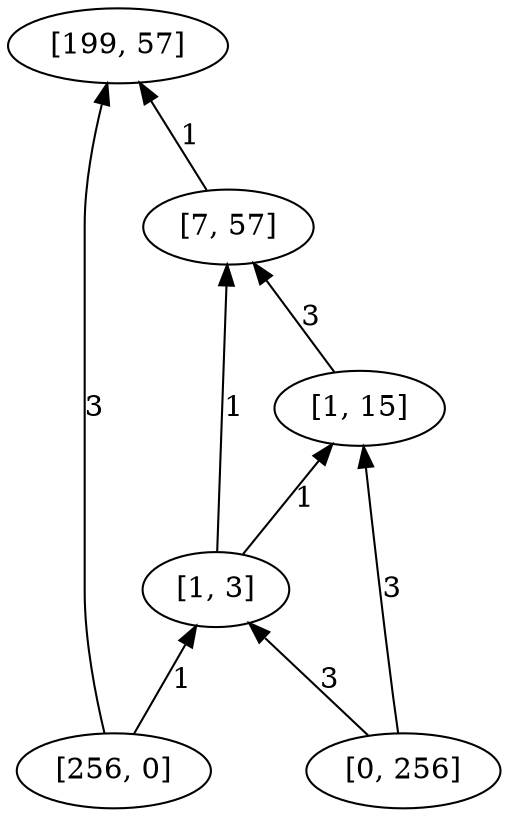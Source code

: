 digraph "DD" { 
rankdir = "BT" 
graph [ ordering = "out"];
5001 -> 1[label = "3"];
5001 -> 4[label = "1"];
5002 -> 3[label = "3"];
5002 -> 4[label = "3"];
2 -> 1[label = "1"];
3 -> 2[label = "3"];
4 -> 2[label = "1"];
4 -> 3[label = "1"];
5001 [label = "[256, 0]",  shape = oval]
5002 [label = "[0, 256]",  shape = oval]
1 [label = "[199, 57]",  shape = oval]
2 [label = "[7, 57]",  shape = oval]
3 [label = "[1, 15]",  shape = oval]
4 [label = "[1, 3]",  shape = oval]
}
